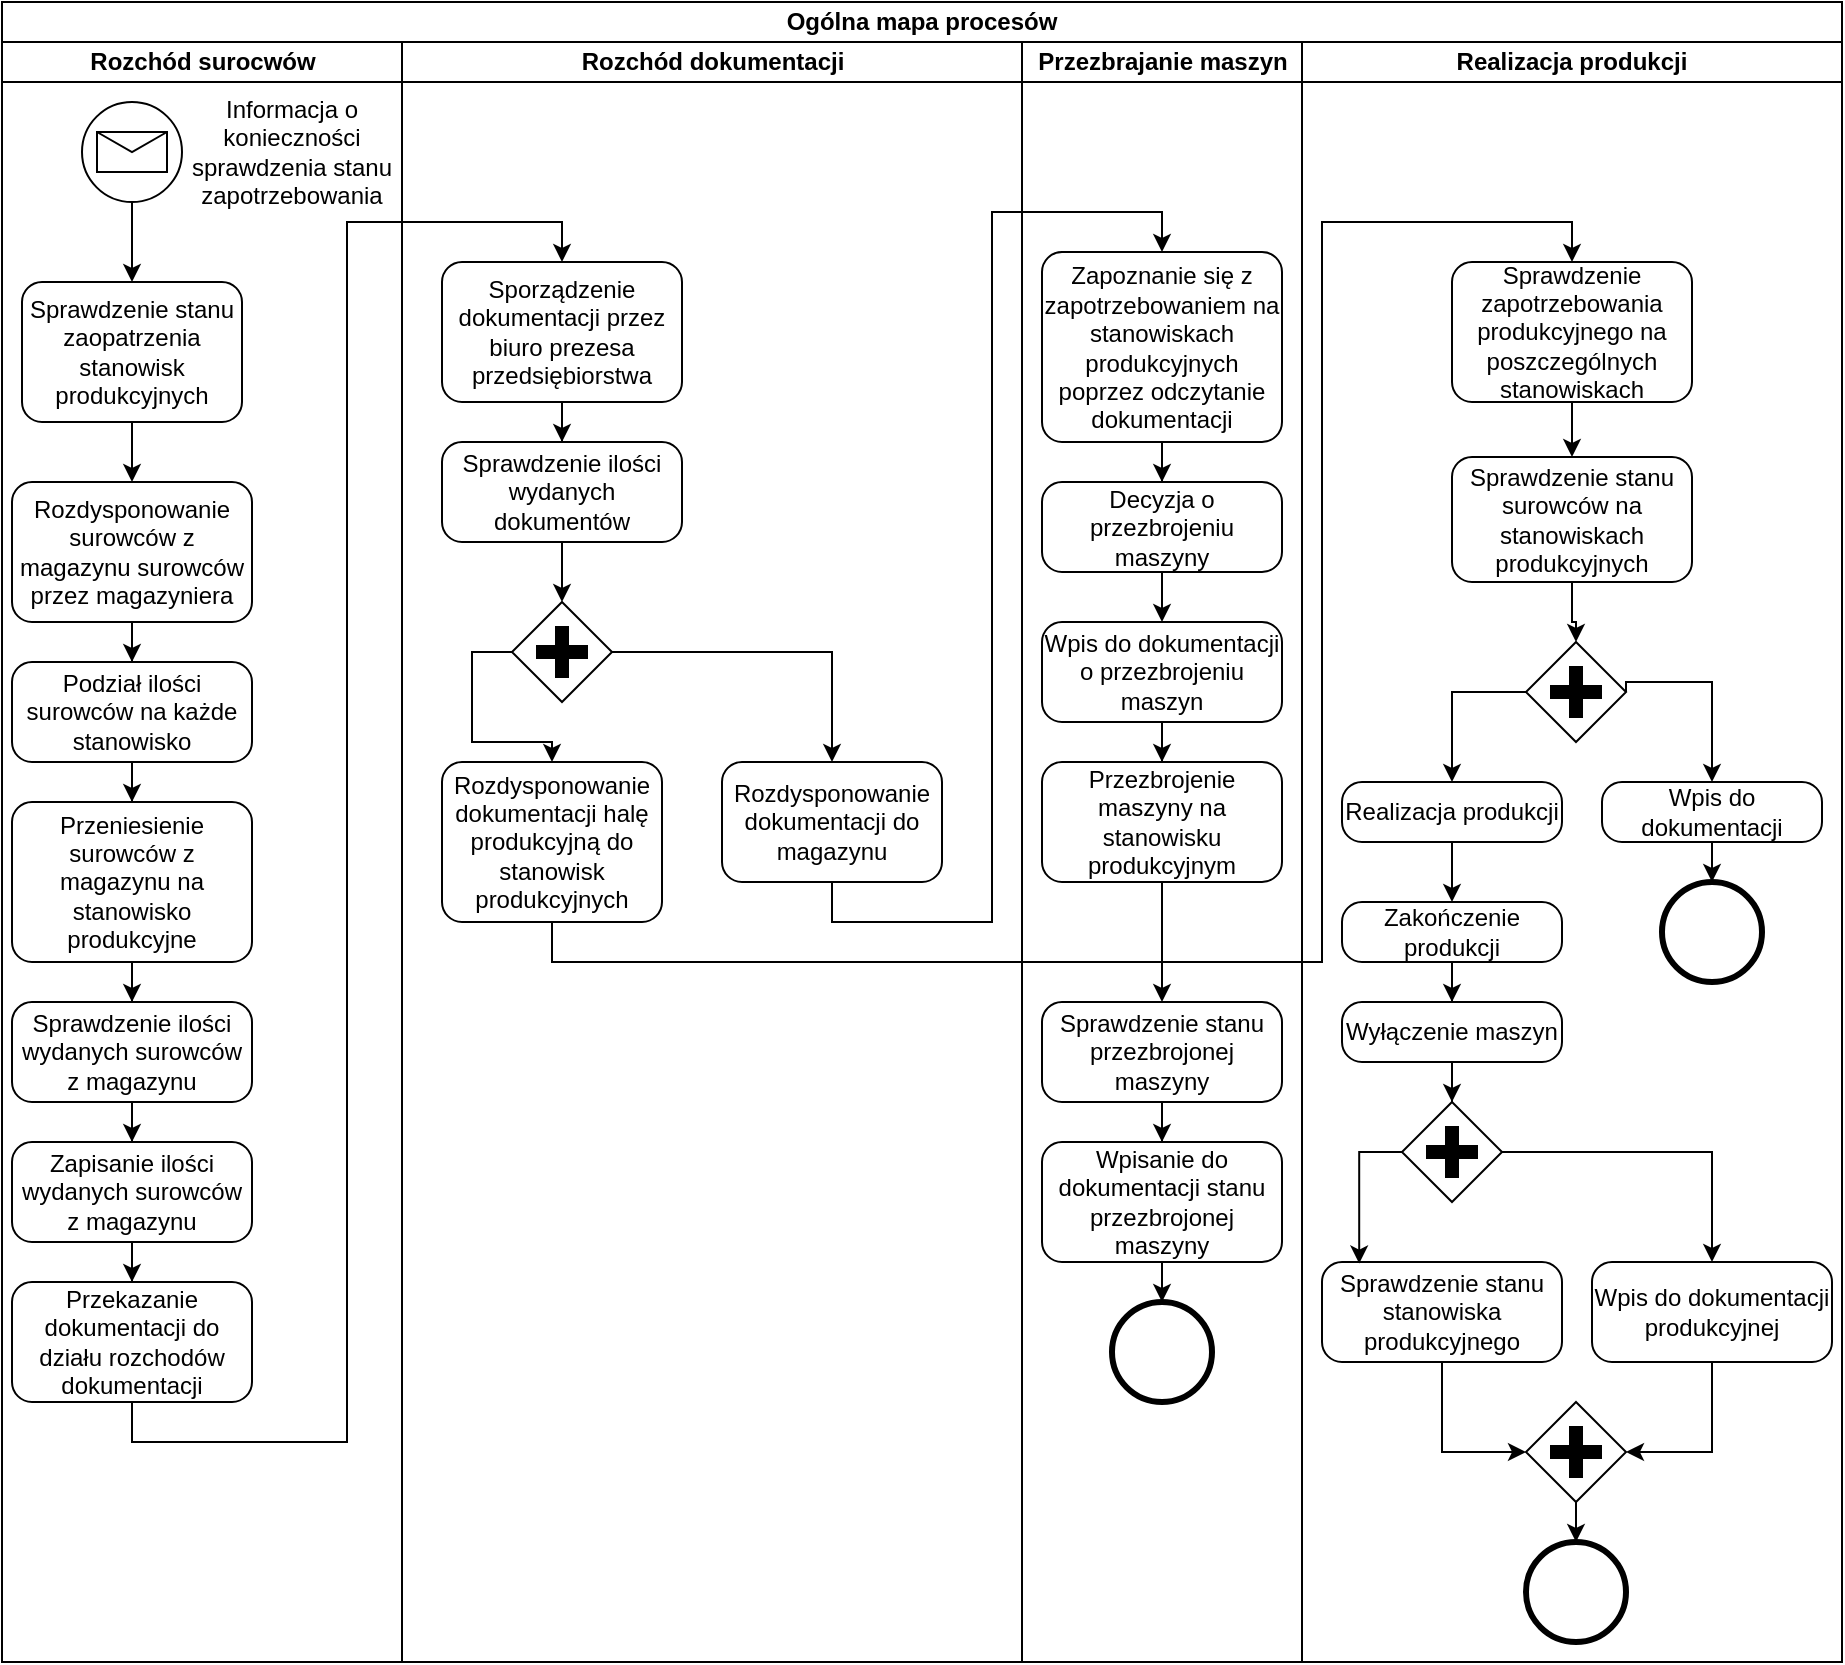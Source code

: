 <mxfile version="24.2.1" type="device">
  <diagram name="Strona-1" id="R8rPdg5ziAI5sGop3C_I">
    <mxGraphModel dx="2232" dy="1144" grid="1" gridSize="10" guides="1" tooltips="1" connect="1" arrows="1" fold="1" page="1" pageScale="1" pageWidth="827" pageHeight="1169" math="0" shadow="0">
      <root>
        <mxCell id="0" />
        <mxCell id="1" parent="0" />
        <mxCell id="35l89LsYAAtyieYQpwOn-1" value="Ogólna mapa procesów" style="swimlane;html=1;childLayout=stackLayout;resizeParent=1;resizeParentMax=0;startSize=20;whiteSpace=wrap;" parent="1" vertex="1">
          <mxGeometry x="140" y="20" width="920" height="830" as="geometry" />
        </mxCell>
        <mxCell id="35l89LsYAAtyieYQpwOn-2" value="Rozchód surocwów" style="swimlane;html=1;startSize=20;" parent="35l89LsYAAtyieYQpwOn-1" vertex="1">
          <mxGeometry y="20" width="200" height="810" as="geometry" />
        </mxCell>
        <mxCell id="35l89LsYAAtyieYQpwOn-10" style="edgeStyle=orthogonalEdgeStyle;rounded=0;orthogonalLoop=1;jettySize=auto;html=1;" parent="35l89LsYAAtyieYQpwOn-2" source="35l89LsYAAtyieYQpwOn-6" target="35l89LsYAAtyieYQpwOn-8" edge="1">
          <mxGeometry relative="1" as="geometry" />
        </mxCell>
        <mxCell id="35l89LsYAAtyieYQpwOn-6" value="" style="points=[[0.145,0.145,0],[0.5,0,0],[0.855,0.145,0],[1,0.5,0],[0.855,0.855,0],[0.5,1,0],[0.145,0.855,0],[0,0.5,0]];shape=mxgraph.bpmn.event;html=1;verticalLabelPosition=bottom;labelBackgroundColor=#ffffff;verticalAlign=top;align=center;perimeter=ellipsePerimeter;outlineConnect=0;aspect=fixed;outline=standard;symbol=message;" parent="35l89LsYAAtyieYQpwOn-2" vertex="1">
          <mxGeometry x="40" y="30" width="50" height="50" as="geometry" />
        </mxCell>
        <mxCell id="35l89LsYAAtyieYQpwOn-7" value="Informacja o konieczności sprawdzenia stanu zapotrzebowania" style="text;html=1;align=center;verticalAlign=middle;whiteSpace=wrap;rounded=0;" parent="35l89LsYAAtyieYQpwOn-2" vertex="1">
          <mxGeometry x="90" y="40" width="110" height="30" as="geometry" />
        </mxCell>
        <mxCell id="35l89LsYAAtyieYQpwOn-12" style="edgeStyle=orthogonalEdgeStyle;rounded=0;orthogonalLoop=1;jettySize=auto;html=1;" parent="35l89LsYAAtyieYQpwOn-2" source="35l89LsYAAtyieYQpwOn-8" target="35l89LsYAAtyieYQpwOn-11" edge="1">
          <mxGeometry relative="1" as="geometry" />
        </mxCell>
        <mxCell id="35l89LsYAAtyieYQpwOn-8" value="Sprawdzenie stanu zaopatrzenia stanowisk produkcyjnych" style="points=[[0.25,0,0],[0.5,0,0],[0.75,0,0],[1,0.25,0],[1,0.5,0],[1,0.75,0],[0.75,1,0],[0.5,1,0],[0.25,1,0],[0,0.75,0],[0,0.5,0],[0,0.25,0]];shape=mxgraph.bpmn.task;whiteSpace=wrap;rectStyle=rounded;size=10;html=1;container=1;expand=0;collapsible=0;taskMarker=abstract;" parent="35l89LsYAAtyieYQpwOn-2" vertex="1">
          <mxGeometry x="10" y="120" width="110" height="70" as="geometry" />
        </mxCell>
        <mxCell id="35l89LsYAAtyieYQpwOn-11" value="Rozdysponowanie surowców z magazynu surowców przez magazyniera" style="points=[[0.25,0,0],[0.5,0,0],[0.75,0,0],[1,0.25,0],[1,0.5,0],[1,0.75,0],[0.75,1,0],[0.5,1,0],[0.25,1,0],[0,0.75,0],[0,0.5,0],[0,0.25,0]];shape=mxgraph.bpmn.task;whiteSpace=wrap;rectStyle=rounded;size=10;html=1;container=1;expand=0;collapsible=0;taskMarker=abstract;" parent="35l89LsYAAtyieYQpwOn-2" vertex="1">
          <mxGeometry x="5" y="220" width="120" height="70" as="geometry" />
        </mxCell>
        <mxCell id="35l89LsYAAtyieYQpwOn-16" style="edgeStyle=orthogonalEdgeStyle;rounded=0;orthogonalLoop=1;jettySize=auto;html=1;" parent="35l89LsYAAtyieYQpwOn-2" source="35l89LsYAAtyieYQpwOn-13" target="35l89LsYAAtyieYQpwOn-15" edge="1">
          <mxGeometry relative="1" as="geometry" />
        </mxCell>
        <mxCell id="35l89LsYAAtyieYQpwOn-13" value="Podział ilości surowców na każde stanowisko" style="points=[[0.25,0,0],[0.5,0,0],[0.75,0,0],[1,0.25,0],[1,0.5,0],[1,0.75,0],[0.75,1,0],[0.5,1,0],[0.25,1,0],[0,0.75,0],[0,0.5,0],[0,0.25,0]];shape=mxgraph.bpmn.task;whiteSpace=wrap;rectStyle=rounded;size=10;html=1;container=1;expand=0;collapsible=0;taskMarker=abstract;" parent="35l89LsYAAtyieYQpwOn-2" vertex="1">
          <mxGeometry x="5" y="310" width="120" height="50" as="geometry" />
        </mxCell>
        <mxCell id="35l89LsYAAtyieYQpwOn-14" style="edgeStyle=orthogonalEdgeStyle;rounded=0;orthogonalLoop=1;jettySize=auto;html=1;entryX=0.5;entryY=0;entryDx=0;entryDy=0;entryPerimeter=0;" parent="35l89LsYAAtyieYQpwOn-2" source="35l89LsYAAtyieYQpwOn-11" target="35l89LsYAAtyieYQpwOn-13" edge="1">
          <mxGeometry relative="1" as="geometry" />
        </mxCell>
        <mxCell id="35l89LsYAAtyieYQpwOn-18" style="edgeStyle=orthogonalEdgeStyle;rounded=0;orthogonalLoop=1;jettySize=auto;html=1;" parent="35l89LsYAAtyieYQpwOn-2" source="35l89LsYAAtyieYQpwOn-15" target="35l89LsYAAtyieYQpwOn-17" edge="1">
          <mxGeometry relative="1" as="geometry" />
        </mxCell>
        <mxCell id="35l89LsYAAtyieYQpwOn-15" value="Przeniesienie surowców z magazynu na stanowisko produkcyjne" style="points=[[0.25,0,0],[0.5,0,0],[0.75,0,0],[1,0.25,0],[1,0.5,0],[1,0.75,0],[0.75,1,0],[0.5,1,0],[0.25,1,0],[0,0.75,0],[0,0.5,0],[0,0.25,0]];shape=mxgraph.bpmn.task;whiteSpace=wrap;rectStyle=rounded;size=10;html=1;container=1;expand=0;collapsible=0;taskMarker=abstract;" parent="35l89LsYAAtyieYQpwOn-2" vertex="1">
          <mxGeometry x="5" y="380" width="120" height="80" as="geometry" />
        </mxCell>
        <mxCell id="35l89LsYAAtyieYQpwOn-17" value="Sprawdzenie ilości wydanych surowców z magazynu" style="points=[[0.25,0,0],[0.5,0,0],[0.75,0,0],[1,0.25,0],[1,0.5,0],[1,0.75,0],[0.75,1,0],[0.5,1,0],[0.25,1,0],[0,0.75,0],[0,0.5,0],[0,0.25,0]];shape=mxgraph.bpmn.task;whiteSpace=wrap;rectStyle=rounded;size=10;html=1;container=1;expand=0;collapsible=0;taskMarker=abstract;" parent="35l89LsYAAtyieYQpwOn-2" vertex="1">
          <mxGeometry x="5" y="480" width="120" height="50" as="geometry" />
        </mxCell>
        <mxCell id="35l89LsYAAtyieYQpwOn-28" style="edgeStyle=orthogonalEdgeStyle;rounded=0;orthogonalLoop=1;jettySize=auto;html=1;" parent="35l89LsYAAtyieYQpwOn-2" source="35l89LsYAAtyieYQpwOn-19" target="35l89LsYAAtyieYQpwOn-21" edge="1">
          <mxGeometry relative="1" as="geometry" />
        </mxCell>
        <mxCell id="35l89LsYAAtyieYQpwOn-19" value="Zapisanie ilości wydanych surowców z magazynu" style="points=[[0.25,0,0],[0.5,0,0],[0.75,0,0],[1,0.25,0],[1,0.5,0],[1,0.75,0],[0.75,1,0],[0.5,1,0],[0.25,1,0],[0,0.75,0],[0,0.5,0],[0,0.25,0]];shape=mxgraph.bpmn.task;whiteSpace=wrap;rectStyle=rounded;size=10;html=1;container=1;expand=0;collapsible=0;taskMarker=abstract;" parent="35l89LsYAAtyieYQpwOn-2" vertex="1">
          <mxGeometry x="5" y="550" width="120" height="50" as="geometry" />
        </mxCell>
        <mxCell id="35l89LsYAAtyieYQpwOn-20" style="edgeStyle=orthogonalEdgeStyle;rounded=0;orthogonalLoop=1;jettySize=auto;html=1;entryX=0.5;entryY=0;entryDx=0;entryDy=0;entryPerimeter=0;" parent="35l89LsYAAtyieYQpwOn-2" source="35l89LsYAAtyieYQpwOn-17" target="35l89LsYAAtyieYQpwOn-19" edge="1">
          <mxGeometry relative="1" as="geometry" />
        </mxCell>
        <mxCell id="35l89LsYAAtyieYQpwOn-21" value="Przekazanie dokumentacji do działu rozchodów dokumentacji" style="points=[[0.25,0,0],[0.5,0,0],[0.75,0,0],[1,0.25,0],[1,0.5,0],[1,0.75,0],[0.75,1,0],[0.5,1,0],[0.25,1,0],[0,0.75,0],[0,0.5,0],[0,0.25,0]];shape=mxgraph.bpmn.task;whiteSpace=wrap;rectStyle=rounded;size=10;html=1;container=1;expand=0;collapsible=0;taskMarker=abstract;" parent="35l89LsYAAtyieYQpwOn-2" vertex="1">
          <mxGeometry x="5" y="620" width="120" height="60" as="geometry" />
        </mxCell>
        <mxCell id="35l89LsYAAtyieYQpwOn-3" value="Rozchód dokumentacji" style="swimlane;html=1;startSize=20;" parent="35l89LsYAAtyieYQpwOn-1" vertex="1">
          <mxGeometry x="200" y="20" width="310" height="810" as="geometry" />
        </mxCell>
        <mxCell id="35l89LsYAAtyieYQpwOn-25" style="edgeStyle=orthogonalEdgeStyle;rounded=0;orthogonalLoop=1;jettySize=auto;html=1;" parent="35l89LsYAAtyieYQpwOn-3" source="35l89LsYAAtyieYQpwOn-22" target="35l89LsYAAtyieYQpwOn-24" edge="1">
          <mxGeometry relative="1" as="geometry" />
        </mxCell>
        <mxCell id="35l89LsYAAtyieYQpwOn-22" value="Sporządzenie dokumentacji przez biuro prezesa przedsiębiorstwa" style="points=[[0.25,0,0],[0.5,0,0],[0.75,0,0],[1,0.25,0],[1,0.5,0],[1,0.75,0],[0.75,1,0],[0.5,1,0],[0.25,1,0],[0,0.75,0],[0,0.5,0],[0,0.25,0]];shape=mxgraph.bpmn.task;whiteSpace=wrap;rectStyle=rounded;size=10;html=1;container=1;expand=0;collapsible=0;taskMarker=abstract;" parent="35l89LsYAAtyieYQpwOn-3" vertex="1">
          <mxGeometry x="20" y="110" width="120" height="70" as="geometry" />
        </mxCell>
        <mxCell id="35l89LsYAAtyieYQpwOn-24" value="Sprawdzenie ilości wydanych dokumentów" style="points=[[0.25,0,0],[0.5,0,0],[0.75,0,0],[1,0.25,0],[1,0.5,0],[1,0.75,0],[0.75,1,0],[0.5,1,0],[0.25,1,0],[0,0.75,0],[0,0.5,0],[0,0.25,0]];shape=mxgraph.bpmn.task;whiteSpace=wrap;rectStyle=rounded;size=10;html=1;container=1;expand=0;collapsible=0;taskMarker=abstract;" parent="35l89LsYAAtyieYQpwOn-3" vertex="1">
          <mxGeometry x="20" y="200" width="120" height="50" as="geometry" />
        </mxCell>
        <mxCell id="35l89LsYAAtyieYQpwOn-30" style="edgeStyle=orthogonalEdgeStyle;rounded=0;orthogonalLoop=1;jettySize=auto;html=1;exitX=0;exitY=0.5;exitDx=0;exitDy=0;exitPerimeter=0;" parent="35l89LsYAAtyieYQpwOn-3" source="35l89LsYAAtyieYQpwOn-26" target="35l89LsYAAtyieYQpwOn-29" edge="1">
          <mxGeometry relative="1" as="geometry">
            <Array as="points">
              <mxPoint x="35" y="305" />
              <mxPoint x="35" y="350" />
              <mxPoint x="75" y="350" />
            </Array>
          </mxGeometry>
        </mxCell>
        <mxCell id="35l89LsYAAtyieYQpwOn-26" value="" style="points=[[0.25,0.25,0],[0.5,0,0],[0.75,0.25,0],[1,0.5,0],[0.75,0.75,0],[0.5,1,0],[0.25,0.75,0],[0,0.5,0]];shape=mxgraph.bpmn.gateway2;html=1;verticalLabelPosition=bottom;labelBackgroundColor=#ffffff;verticalAlign=top;align=center;perimeter=rhombusPerimeter;outlineConnect=0;outline=none;symbol=none;gwType=parallel;" parent="35l89LsYAAtyieYQpwOn-3" vertex="1">
          <mxGeometry x="55" y="280" width="50" height="50" as="geometry" />
        </mxCell>
        <mxCell id="35l89LsYAAtyieYQpwOn-27" style="edgeStyle=orthogonalEdgeStyle;rounded=0;orthogonalLoop=1;jettySize=auto;html=1;entryX=0.5;entryY=0;entryDx=0;entryDy=0;entryPerimeter=0;" parent="35l89LsYAAtyieYQpwOn-3" source="35l89LsYAAtyieYQpwOn-24" target="35l89LsYAAtyieYQpwOn-26" edge="1">
          <mxGeometry relative="1" as="geometry" />
        </mxCell>
        <mxCell id="35l89LsYAAtyieYQpwOn-29" value="Rozdysponowanie dokumentacji halę produkcyjną do stanowisk produkcyjnych" style="points=[[0.25,0,0],[0.5,0,0],[0.75,0,0],[1,0.25,0],[1,0.5,0],[1,0.75,0],[0.75,1,0],[0.5,1,0],[0.25,1,0],[0,0.75,0],[0,0.5,0],[0,0.25,0]];shape=mxgraph.bpmn.task;whiteSpace=wrap;rectStyle=rounded;size=10;html=1;container=1;expand=0;collapsible=0;taskMarker=abstract;" parent="35l89LsYAAtyieYQpwOn-3" vertex="1">
          <mxGeometry x="20" y="360" width="110" height="80" as="geometry" />
        </mxCell>
        <mxCell id="35l89LsYAAtyieYQpwOn-31" value="Rozdysponowanie dokumentacji do magazynu" style="points=[[0.25,0,0],[0.5,0,0],[0.75,0,0],[1,0.25,0],[1,0.5,0],[1,0.75,0],[0.75,1,0],[0.5,1,0],[0.25,1,0],[0,0.75,0],[0,0.5,0],[0,0.25,0]];shape=mxgraph.bpmn.task;whiteSpace=wrap;rectStyle=rounded;size=10;html=1;container=1;expand=0;collapsible=0;taskMarker=abstract;" parent="35l89LsYAAtyieYQpwOn-3" vertex="1">
          <mxGeometry x="160" y="360" width="110" height="60" as="geometry" />
        </mxCell>
        <mxCell id="35l89LsYAAtyieYQpwOn-32" style="edgeStyle=orthogonalEdgeStyle;rounded=0;orthogonalLoop=1;jettySize=auto;html=1;exitX=1;exitY=0.5;exitDx=0;exitDy=0;exitPerimeter=0;entryX=0.5;entryY=0;entryDx=0;entryDy=0;entryPerimeter=0;" parent="35l89LsYAAtyieYQpwOn-3" source="35l89LsYAAtyieYQpwOn-26" target="35l89LsYAAtyieYQpwOn-31" edge="1">
          <mxGeometry relative="1" as="geometry" />
        </mxCell>
        <mxCell id="35l89LsYAAtyieYQpwOn-4" value="Przezbrajanie maszyn" style="swimlane;html=1;startSize=20;" parent="35l89LsYAAtyieYQpwOn-1" vertex="1">
          <mxGeometry x="510" y="20" width="140" height="810" as="geometry" />
        </mxCell>
        <mxCell id="JsTQCJMFWoug1RBVBAy1-2" style="edgeStyle=orthogonalEdgeStyle;rounded=0;orthogonalLoop=1;jettySize=auto;html=1;" edge="1" parent="35l89LsYAAtyieYQpwOn-4" source="35l89LsYAAtyieYQpwOn-34" target="JsTQCJMFWoug1RBVBAy1-1">
          <mxGeometry relative="1" as="geometry" />
        </mxCell>
        <mxCell id="35l89LsYAAtyieYQpwOn-34" value="Zapoznanie się z zapotrzebowaniem na stanowiskach produkcyjnych poprzez odczytanie dokumentacji" style="points=[[0.25,0,0],[0.5,0,0],[0.75,0,0],[1,0.25,0],[1,0.5,0],[1,0.75,0],[0.75,1,0],[0.5,1,0],[0.25,1,0],[0,0.75,0],[0,0.5,0],[0,0.25,0]];shape=mxgraph.bpmn.task;whiteSpace=wrap;rectStyle=rounded;size=10;html=1;container=1;expand=0;collapsible=0;taskMarker=abstract;" parent="35l89LsYAAtyieYQpwOn-4" vertex="1">
          <mxGeometry x="10" y="105" width="120" height="95" as="geometry" />
        </mxCell>
        <mxCell id="JsTQCJMFWoug1RBVBAy1-1" value="Decyzja o przezbrojeniu maszyny" style="points=[[0.25,0,0],[0.5,0,0],[0.75,0,0],[1,0.25,0],[1,0.5,0],[1,0.75,0],[0.75,1,0],[0.5,1,0],[0.25,1,0],[0,0.75,0],[0,0.5,0],[0,0.25,0]];shape=mxgraph.bpmn.task;whiteSpace=wrap;rectStyle=rounded;size=10;html=1;container=1;expand=0;collapsible=0;taskMarker=abstract;" vertex="1" parent="35l89LsYAAtyieYQpwOn-4">
          <mxGeometry x="10" y="220" width="120" height="45" as="geometry" />
        </mxCell>
        <mxCell id="JsTQCJMFWoug1RBVBAy1-3" value="Wpis do dokumentacji o przezbrojeniu maszyn" style="points=[[0.25,0,0],[0.5,0,0],[0.75,0,0],[1,0.25,0],[1,0.5,0],[1,0.75,0],[0.75,1,0],[0.5,1,0],[0.25,1,0],[0,0.75,0],[0,0.5,0],[0,0.25,0]];shape=mxgraph.bpmn.task;whiteSpace=wrap;rectStyle=rounded;size=10;html=1;container=1;expand=0;collapsible=0;taskMarker=abstract;" vertex="1" parent="35l89LsYAAtyieYQpwOn-4">
          <mxGeometry x="10" y="290" width="120" height="50" as="geometry" />
        </mxCell>
        <mxCell id="JsTQCJMFWoug1RBVBAy1-4" style="edgeStyle=orthogonalEdgeStyle;rounded=0;orthogonalLoop=1;jettySize=auto;html=1;entryX=0.5;entryY=0;entryDx=0;entryDy=0;entryPerimeter=0;" edge="1" parent="35l89LsYAAtyieYQpwOn-4" source="JsTQCJMFWoug1RBVBAy1-1" target="JsTQCJMFWoug1RBVBAy1-3">
          <mxGeometry relative="1" as="geometry" />
        </mxCell>
        <mxCell id="JsTQCJMFWoug1RBVBAy1-8" style="edgeStyle=orthogonalEdgeStyle;rounded=0;orthogonalLoop=1;jettySize=auto;html=1;" edge="1" parent="35l89LsYAAtyieYQpwOn-4" source="JsTQCJMFWoug1RBVBAy1-5" target="JsTQCJMFWoug1RBVBAy1-7">
          <mxGeometry relative="1" as="geometry" />
        </mxCell>
        <mxCell id="JsTQCJMFWoug1RBVBAy1-5" value="Przezbrojenie maszyny na stanowisku produkcyjnym" style="points=[[0.25,0,0],[0.5,0,0],[0.75,0,0],[1,0.25,0],[1,0.5,0],[1,0.75,0],[0.75,1,0],[0.5,1,0],[0.25,1,0],[0,0.75,0],[0,0.5,0],[0,0.25,0]];shape=mxgraph.bpmn.task;whiteSpace=wrap;rectStyle=rounded;size=10;html=1;container=1;expand=0;collapsible=0;taskMarker=abstract;" vertex="1" parent="35l89LsYAAtyieYQpwOn-4">
          <mxGeometry x="10" y="360" width="120" height="60" as="geometry" />
        </mxCell>
        <mxCell id="JsTQCJMFWoug1RBVBAy1-6" style="edgeStyle=orthogonalEdgeStyle;rounded=0;orthogonalLoop=1;jettySize=auto;html=1;entryX=0.5;entryY=0;entryDx=0;entryDy=0;entryPerimeter=0;" edge="1" parent="35l89LsYAAtyieYQpwOn-4" source="JsTQCJMFWoug1RBVBAy1-3" target="JsTQCJMFWoug1RBVBAy1-5">
          <mxGeometry relative="1" as="geometry" />
        </mxCell>
        <mxCell id="JsTQCJMFWoug1RBVBAy1-10" style="edgeStyle=orthogonalEdgeStyle;rounded=0;orthogonalLoop=1;jettySize=auto;html=1;" edge="1" parent="35l89LsYAAtyieYQpwOn-4" source="JsTQCJMFWoug1RBVBAy1-7" target="JsTQCJMFWoug1RBVBAy1-9">
          <mxGeometry relative="1" as="geometry" />
        </mxCell>
        <mxCell id="JsTQCJMFWoug1RBVBAy1-7" value="Sprawdzenie stanu przezbrojonej maszyny" style="points=[[0.25,0,0],[0.5,0,0],[0.75,0,0],[1,0.25,0],[1,0.5,0],[1,0.75,0],[0.75,1,0],[0.5,1,0],[0.25,1,0],[0,0.75,0],[0,0.5,0],[0,0.25,0]];shape=mxgraph.bpmn.task;whiteSpace=wrap;rectStyle=rounded;size=10;html=1;container=1;expand=0;collapsible=0;taskMarker=abstract;" vertex="1" parent="35l89LsYAAtyieYQpwOn-4">
          <mxGeometry x="10" y="480" width="120" height="50" as="geometry" />
        </mxCell>
        <mxCell id="JsTQCJMFWoug1RBVBAy1-12" style="edgeStyle=orthogonalEdgeStyle;rounded=0;orthogonalLoop=1;jettySize=auto;html=1;" edge="1" parent="35l89LsYAAtyieYQpwOn-4" source="JsTQCJMFWoug1RBVBAy1-9" target="JsTQCJMFWoug1RBVBAy1-11">
          <mxGeometry relative="1" as="geometry" />
        </mxCell>
        <mxCell id="JsTQCJMFWoug1RBVBAy1-9" value="Wpisanie do dokumentacji stanu przezbrojonej maszyny" style="points=[[0.25,0,0],[0.5,0,0],[0.75,0,0],[1,0.25,0],[1,0.5,0],[1,0.75,0],[0.75,1,0],[0.5,1,0],[0.25,1,0],[0,0.75,0],[0,0.5,0],[0,0.25,0]];shape=mxgraph.bpmn.task;whiteSpace=wrap;rectStyle=rounded;size=10;html=1;container=1;expand=0;collapsible=0;taskMarker=abstract;" vertex="1" parent="35l89LsYAAtyieYQpwOn-4">
          <mxGeometry x="10" y="550" width="120" height="60" as="geometry" />
        </mxCell>
        <mxCell id="JsTQCJMFWoug1RBVBAy1-11" value="" style="points=[[0.145,0.145,0],[0.5,0,0],[0.855,0.145,0],[1,0.5,0],[0.855,0.855,0],[0.5,1,0],[0.145,0.855,0],[0,0.5,0]];shape=mxgraph.bpmn.event;html=1;verticalLabelPosition=bottom;labelBackgroundColor=#ffffff;verticalAlign=top;align=center;perimeter=ellipsePerimeter;outlineConnect=0;aspect=fixed;outline=end;symbol=terminate2;" vertex="1" parent="35l89LsYAAtyieYQpwOn-4">
          <mxGeometry x="45" y="630" width="50" height="50" as="geometry" />
        </mxCell>
        <mxCell id="35l89LsYAAtyieYQpwOn-23" style="edgeStyle=orthogonalEdgeStyle;rounded=0;orthogonalLoop=1;jettySize=auto;html=1;entryX=0.5;entryY=0;entryDx=0;entryDy=0;entryPerimeter=0;exitX=0.5;exitY=1;exitDx=0;exitDy=0;exitPerimeter=0;" parent="35l89LsYAAtyieYQpwOn-1" source="35l89LsYAAtyieYQpwOn-21" target="35l89LsYAAtyieYQpwOn-22" edge="1">
          <mxGeometry relative="1" as="geometry" />
        </mxCell>
        <mxCell id="35l89LsYAAtyieYQpwOn-33" style="edgeStyle=orthogonalEdgeStyle;rounded=0;orthogonalLoop=1;jettySize=auto;html=1;exitX=0.5;exitY=1;exitDx=0;exitDy=0;exitPerimeter=0;entryX=0.5;entryY=0;entryDx=0;entryDy=0;entryPerimeter=0;" parent="35l89LsYAAtyieYQpwOn-1" source="35l89LsYAAtyieYQpwOn-31" target="35l89LsYAAtyieYQpwOn-34" edge="1">
          <mxGeometry relative="1" as="geometry">
            <mxPoint x="470" y="110" as="targetPoint" />
          </mxGeometry>
        </mxCell>
        <mxCell id="35l89LsYAAtyieYQpwOn-36" style="edgeStyle=orthogonalEdgeStyle;rounded=0;orthogonalLoop=1;jettySize=auto;html=1;entryX=0.5;entryY=0;entryDx=0;entryDy=0;entryPerimeter=0;exitX=0.5;exitY=1;exitDx=0;exitDy=0;exitPerimeter=0;" parent="35l89LsYAAtyieYQpwOn-1" source="35l89LsYAAtyieYQpwOn-29" target="35l89LsYAAtyieYQpwOn-35" edge="1">
          <mxGeometry relative="1" as="geometry">
            <Array as="points">
              <mxPoint x="275" y="480" />
              <mxPoint x="660" y="480" />
              <mxPoint x="660" y="110" />
              <mxPoint x="785" y="110" />
            </Array>
          </mxGeometry>
        </mxCell>
        <mxCell id="35l89LsYAAtyieYQpwOn-5" value="Realizacja produkcji" style="swimlane;startSize=20;whiteSpace=wrap;html=1;" parent="35l89LsYAAtyieYQpwOn-1" vertex="1">
          <mxGeometry x="650" y="20" width="270" height="810" as="geometry" />
        </mxCell>
        <mxCell id="35l89LsYAAtyieYQpwOn-35" value="Sprawdzenie zapotrzebowania produkcyjnego na poszczególnych stanowiskach" style="points=[[0.25,0,0],[0.5,0,0],[0.75,0,0],[1,0.25,0],[1,0.5,0],[1,0.75,0],[0.75,1,0],[0.5,1,0],[0.25,1,0],[0,0.75,0],[0,0.5,0],[0,0.25,0]];shape=mxgraph.bpmn.task;whiteSpace=wrap;rectStyle=rounded;size=10;html=1;container=1;expand=0;collapsible=0;taskMarker=abstract;" parent="35l89LsYAAtyieYQpwOn-5" vertex="1">
          <mxGeometry x="75" y="110" width="120" height="70" as="geometry" />
        </mxCell>
        <mxCell id="JsTQCJMFWoug1RBVBAy1-13" value="Sprawdzenie stanu surowców na stanowiskach produkcyjnych" style="points=[[0.25,0,0],[0.5,0,0],[0.75,0,0],[1,0.25,0],[1,0.5,0],[1,0.75,0],[0.75,1,0],[0.5,1,0],[0.25,1,0],[0,0.75,0],[0,0.5,0],[0,0.25,0]];shape=mxgraph.bpmn.task;whiteSpace=wrap;rectStyle=rounded;size=10;html=1;container=1;expand=0;collapsible=0;taskMarker=abstract;" vertex="1" parent="35l89LsYAAtyieYQpwOn-5">
          <mxGeometry x="75" y="207.5" width="120" height="62.5" as="geometry" />
        </mxCell>
        <mxCell id="JsTQCJMFWoug1RBVBAy1-14" style="edgeStyle=orthogonalEdgeStyle;rounded=0;orthogonalLoop=1;jettySize=auto;html=1;entryX=0.5;entryY=0;entryDx=0;entryDy=0;entryPerimeter=0;" edge="1" parent="35l89LsYAAtyieYQpwOn-5" source="35l89LsYAAtyieYQpwOn-35" target="JsTQCJMFWoug1RBVBAy1-13">
          <mxGeometry relative="1" as="geometry" />
        </mxCell>
        <mxCell id="JsTQCJMFWoug1RBVBAy1-18" style="edgeStyle=orthogonalEdgeStyle;rounded=0;orthogonalLoop=1;jettySize=auto;html=1;exitX=0;exitY=0.5;exitDx=0;exitDy=0;exitPerimeter=0;" edge="1" parent="35l89LsYAAtyieYQpwOn-5" source="JsTQCJMFWoug1RBVBAy1-15" target="JsTQCJMFWoug1RBVBAy1-17">
          <mxGeometry relative="1" as="geometry" />
        </mxCell>
        <mxCell id="JsTQCJMFWoug1RBVBAy1-20" style="edgeStyle=orthogonalEdgeStyle;rounded=0;orthogonalLoop=1;jettySize=auto;html=1;exitX=1;exitY=0.5;exitDx=0;exitDy=0;exitPerimeter=0;" edge="1" parent="35l89LsYAAtyieYQpwOn-5" source="JsTQCJMFWoug1RBVBAy1-15" target="JsTQCJMFWoug1RBVBAy1-19">
          <mxGeometry relative="1" as="geometry">
            <Array as="points">
              <mxPoint x="162" y="320" />
              <mxPoint x="205" y="320" />
            </Array>
          </mxGeometry>
        </mxCell>
        <mxCell id="JsTQCJMFWoug1RBVBAy1-15" value="" style="points=[[0.25,0.25,0],[0.5,0,0],[0.75,0.25,0],[1,0.5,0],[0.75,0.75,0],[0.5,1,0],[0.25,0.75,0],[0,0.5,0]];shape=mxgraph.bpmn.gateway2;html=1;verticalLabelPosition=bottom;labelBackgroundColor=#ffffff;verticalAlign=top;align=center;perimeter=rhombusPerimeter;outlineConnect=0;outline=none;symbol=none;gwType=parallel;" vertex="1" parent="35l89LsYAAtyieYQpwOn-5">
          <mxGeometry x="112" y="300" width="50" height="50" as="geometry" />
        </mxCell>
        <mxCell id="JsTQCJMFWoug1RBVBAy1-16" style="edgeStyle=orthogonalEdgeStyle;rounded=0;orthogonalLoop=1;jettySize=auto;html=1;entryX=0.5;entryY=0;entryDx=0;entryDy=0;entryPerimeter=0;" edge="1" parent="35l89LsYAAtyieYQpwOn-5" source="JsTQCJMFWoug1RBVBAy1-13" target="JsTQCJMFWoug1RBVBAy1-15">
          <mxGeometry relative="1" as="geometry" />
        </mxCell>
        <mxCell id="JsTQCJMFWoug1RBVBAy1-17" value="Realizacja produkcji" style="points=[[0.25,0,0],[0.5,0,0],[0.75,0,0],[1,0.25,0],[1,0.5,0],[1,0.75,0],[0.75,1,0],[0.5,1,0],[0.25,1,0],[0,0.75,0],[0,0.5,0],[0,0.25,0]];shape=mxgraph.bpmn.task;whiteSpace=wrap;rectStyle=rounded;size=10;html=1;container=1;expand=0;collapsible=0;taskMarker=abstract;" vertex="1" parent="35l89LsYAAtyieYQpwOn-5">
          <mxGeometry x="20" y="370" width="110" height="30" as="geometry" />
        </mxCell>
        <mxCell id="JsTQCJMFWoug1RBVBAy1-22" style="edgeStyle=orthogonalEdgeStyle;rounded=0;orthogonalLoop=1;jettySize=auto;html=1;" edge="1" parent="35l89LsYAAtyieYQpwOn-5" source="JsTQCJMFWoug1RBVBAy1-19" target="JsTQCJMFWoug1RBVBAy1-21">
          <mxGeometry relative="1" as="geometry" />
        </mxCell>
        <mxCell id="JsTQCJMFWoug1RBVBAy1-19" value="Wpis do dokumentacji" style="points=[[0.25,0,0],[0.5,0,0],[0.75,0,0],[1,0.25,0],[1,0.5,0],[1,0.75,0],[0.75,1,0],[0.5,1,0],[0.25,1,0],[0,0.75,0],[0,0.5,0],[0,0.25,0]];shape=mxgraph.bpmn.task;whiteSpace=wrap;rectStyle=rounded;size=10;html=1;container=1;expand=0;collapsible=0;taskMarker=abstract;" vertex="1" parent="35l89LsYAAtyieYQpwOn-5">
          <mxGeometry x="150" y="370" width="110" height="30" as="geometry" />
        </mxCell>
        <mxCell id="JsTQCJMFWoug1RBVBAy1-21" value="" style="points=[[0.145,0.145,0],[0.5,0,0],[0.855,0.145,0],[1,0.5,0],[0.855,0.855,0],[0.5,1,0],[0.145,0.855,0],[0,0.5,0]];shape=mxgraph.bpmn.event;html=1;verticalLabelPosition=bottom;labelBackgroundColor=#ffffff;verticalAlign=top;align=center;perimeter=ellipsePerimeter;outlineConnect=0;aspect=fixed;outline=end;symbol=terminate2;" vertex="1" parent="35l89LsYAAtyieYQpwOn-5">
          <mxGeometry x="180" y="420" width="50" height="50" as="geometry" />
        </mxCell>
        <mxCell id="JsTQCJMFWoug1RBVBAy1-26" style="edgeStyle=orthogonalEdgeStyle;rounded=0;orthogonalLoop=1;jettySize=auto;html=1;exitX=0.5;exitY=1;exitDx=0;exitDy=0;exitPerimeter=0;" edge="1" parent="35l89LsYAAtyieYQpwOn-5" source="JsTQCJMFWoug1RBVBAy1-23" target="JsTQCJMFWoug1RBVBAy1-25">
          <mxGeometry relative="1" as="geometry" />
        </mxCell>
        <mxCell id="JsTQCJMFWoug1RBVBAy1-23" value="Zakończenie produkcji" style="points=[[0.25,0,0],[0.5,0,0],[0.75,0,0],[1,0.25,0],[1,0.5,0],[1,0.75,0],[0.75,1,0],[0.5,1,0],[0.25,1,0],[0,0.75,0],[0,0.5,0],[0,0.25,0]];shape=mxgraph.bpmn.task;whiteSpace=wrap;rectStyle=rounded;size=10;html=1;container=1;expand=0;collapsible=0;taskMarker=abstract;" vertex="1" parent="35l89LsYAAtyieYQpwOn-5">
          <mxGeometry x="20" y="430" width="110" height="30" as="geometry" />
        </mxCell>
        <mxCell id="JsTQCJMFWoug1RBVBAy1-24" style="edgeStyle=orthogonalEdgeStyle;rounded=0;orthogonalLoop=1;jettySize=auto;html=1;entryX=0.5;entryY=0;entryDx=0;entryDy=0;entryPerimeter=0;" edge="1" parent="35l89LsYAAtyieYQpwOn-5" source="JsTQCJMFWoug1RBVBAy1-17" target="JsTQCJMFWoug1RBVBAy1-23">
          <mxGeometry relative="1" as="geometry" />
        </mxCell>
        <mxCell id="JsTQCJMFWoug1RBVBAy1-25" value="Wyłączenie maszyn" style="points=[[0.25,0,0],[0.5,0,0],[0.75,0,0],[1,0.25,0],[1,0.5,0],[1,0.75,0],[0.75,1,0],[0.5,1,0],[0.25,1,0],[0,0.75,0],[0,0.5,0],[0,0.25,0]];shape=mxgraph.bpmn.task;whiteSpace=wrap;rectStyle=rounded;size=10;html=1;container=1;expand=0;collapsible=0;taskMarker=abstract;" vertex="1" parent="35l89LsYAAtyieYQpwOn-5">
          <mxGeometry x="20" y="480" width="110" height="30" as="geometry" />
        </mxCell>
        <mxCell id="JsTQCJMFWoug1RBVBAy1-27" value="" style="points=[[0.25,0.25,0],[0.5,0,0],[0.75,0.25,0],[1,0.5,0],[0.75,0.75,0],[0.5,1,0],[0.25,0.75,0],[0,0.5,0]];shape=mxgraph.bpmn.gateway2;html=1;verticalLabelPosition=bottom;labelBackgroundColor=#ffffff;verticalAlign=top;align=center;perimeter=rhombusPerimeter;outlineConnect=0;outline=none;symbol=none;gwType=parallel;" vertex="1" parent="35l89LsYAAtyieYQpwOn-5">
          <mxGeometry x="50" y="530" width="50" height="50" as="geometry" />
        </mxCell>
        <mxCell id="JsTQCJMFWoug1RBVBAy1-28" style="edgeStyle=orthogonalEdgeStyle;rounded=0;orthogonalLoop=1;jettySize=auto;html=1;entryX=0.5;entryY=0;entryDx=0;entryDy=0;entryPerimeter=0;" edge="1" parent="35l89LsYAAtyieYQpwOn-5" source="JsTQCJMFWoug1RBVBAy1-25" target="JsTQCJMFWoug1RBVBAy1-27">
          <mxGeometry relative="1" as="geometry" />
        </mxCell>
        <mxCell id="JsTQCJMFWoug1RBVBAy1-35" style="edgeStyle=orthogonalEdgeStyle;rounded=0;orthogonalLoop=1;jettySize=auto;html=1;entryX=0;entryY=0.5;entryDx=0;entryDy=0;entryPerimeter=0;" edge="1" parent="35l89LsYAAtyieYQpwOn-5" source="JsTQCJMFWoug1RBVBAy1-29" target="JsTQCJMFWoug1RBVBAy1-33">
          <mxGeometry relative="1" as="geometry">
            <mxPoint x="110" y="710" as="targetPoint" />
            <Array as="points">
              <mxPoint x="70" y="705" />
            </Array>
          </mxGeometry>
        </mxCell>
        <mxCell id="JsTQCJMFWoug1RBVBAy1-29" value="Sprawdzenie stanu stanowiska produkcyjnego" style="points=[[0.25,0,0],[0.5,0,0],[0.75,0,0],[1,0.25,0],[1,0.5,0],[1,0.75,0],[0.75,1,0],[0.5,1,0],[0.25,1,0],[0,0.75,0],[0,0.5,0],[0,0.25,0]];shape=mxgraph.bpmn.task;whiteSpace=wrap;rectStyle=rounded;size=10;html=1;container=1;expand=0;collapsible=0;taskMarker=abstract;" vertex="1" parent="35l89LsYAAtyieYQpwOn-5">
          <mxGeometry x="10" y="610" width="120" height="50" as="geometry" />
        </mxCell>
        <mxCell id="JsTQCJMFWoug1RBVBAy1-30" style="edgeStyle=orthogonalEdgeStyle;rounded=0;orthogonalLoop=1;jettySize=auto;html=1;entryX=0.155;entryY=0.016;entryDx=0;entryDy=0;entryPerimeter=0;exitX=0;exitY=0.5;exitDx=0;exitDy=0;exitPerimeter=0;" edge="1" parent="35l89LsYAAtyieYQpwOn-5" source="JsTQCJMFWoug1RBVBAy1-27" target="JsTQCJMFWoug1RBVBAy1-29">
          <mxGeometry relative="1" as="geometry" />
        </mxCell>
        <mxCell id="JsTQCJMFWoug1RBVBAy1-31" value="Wpis do dokumentacji produkcyjnej" style="points=[[0.25,0,0],[0.5,0,0],[0.75,0,0],[1,0.25,0],[1,0.5,0],[1,0.75,0],[0.75,1,0],[0.5,1,0],[0.25,1,0],[0,0.75,0],[0,0.5,0],[0,0.25,0]];shape=mxgraph.bpmn.task;whiteSpace=wrap;rectStyle=rounded;size=10;html=1;container=1;expand=0;collapsible=0;taskMarker=abstract;" vertex="1" parent="35l89LsYAAtyieYQpwOn-5">
          <mxGeometry x="145" y="610" width="120" height="50" as="geometry" />
        </mxCell>
        <mxCell id="JsTQCJMFWoug1RBVBAy1-32" style="edgeStyle=orthogonalEdgeStyle;rounded=0;orthogonalLoop=1;jettySize=auto;html=1;entryX=0.5;entryY=0;entryDx=0;entryDy=0;entryPerimeter=0;" edge="1" parent="35l89LsYAAtyieYQpwOn-5" source="JsTQCJMFWoug1RBVBAy1-27" target="JsTQCJMFWoug1RBVBAy1-31">
          <mxGeometry relative="1" as="geometry" />
        </mxCell>
        <mxCell id="JsTQCJMFWoug1RBVBAy1-33" value="" style="points=[[0.25,0.25,0],[0.5,0,0],[0.75,0.25,0],[1,0.5,0],[0.75,0.75,0],[0.5,1,0],[0.25,0.75,0],[0,0.5,0]];shape=mxgraph.bpmn.gateway2;html=1;verticalLabelPosition=bottom;labelBackgroundColor=#ffffff;verticalAlign=top;align=center;perimeter=rhombusPerimeter;outlineConnect=0;outline=none;symbol=none;gwType=parallel;" vertex="1" parent="35l89LsYAAtyieYQpwOn-5">
          <mxGeometry x="112" y="680" width="50" height="50" as="geometry" />
        </mxCell>
        <mxCell id="JsTQCJMFWoug1RBVBAy1-34" style="edgeStyle=orthogonalEdgeStyle;rounded=0;orthogonalLoop=1;jettySize=auto;html=1;entryX=1;entryY=0.5;entryDx=0;entryDy=0;entryPerimeter=0;" edge="1" parent="35l89LsYAAtyieYQpwOn-5" source="JsTQCJMFWoug1RBVBAy1-31" target="JsTQCJMFWoug1RBVBAy1-33">
          <mxGeometry relative="1" as="geometry" />
        </mxCell>
        <mxCell id="JsTQCJMFWoug1RBVBAy1-36" value="" style="points=[[0.145,0.145,0],[0.5,0,0],[0.855,0.145,0],[1,0.5,0],[0.855,0.855,0],[0.5,1,0],[0.145,0.855,0],[0,0.5,0]];shape=mxgraph.bpmn.event;html=1;verticalLabelPosition=bottom;labelBackgroundColor=#ffffff;verticalAlign=top;align=center;perimeter=ellipsePerimeter;outlineConnect=0;aspect=fixed;outline=end;symbol=terminate2;" vertex="1" parent="35l89LsYAAtyieYQpwOn-5">
          <mxGeometry x="112" y="750" width="50" height="50" as="geometry" />
        </mxCell>
        <mxCell id="JsTQCJMFWoug1RBVBAy1-39" style="edgeStyle=orthogonalEdgeStyle;rounded=0;orthogonalLoop=1;jettySize=auto;html=1;entryX=0.5;entryY=0;entryDx=0;entryDy=0;entryPerimeter=0;" edge="1" parent="35l89LsYAAtyieYQpwOn-5" source="JsTQCJMFWoug1RBVBAy1-33" target="JsTQCJMFWoug1RBVBAy1-36">
          <mxGeometry relative="1" as="geometry" />
        </mxCell>
      </root>
    </mxGraphModel>
  </diagram>
</mxfile>
